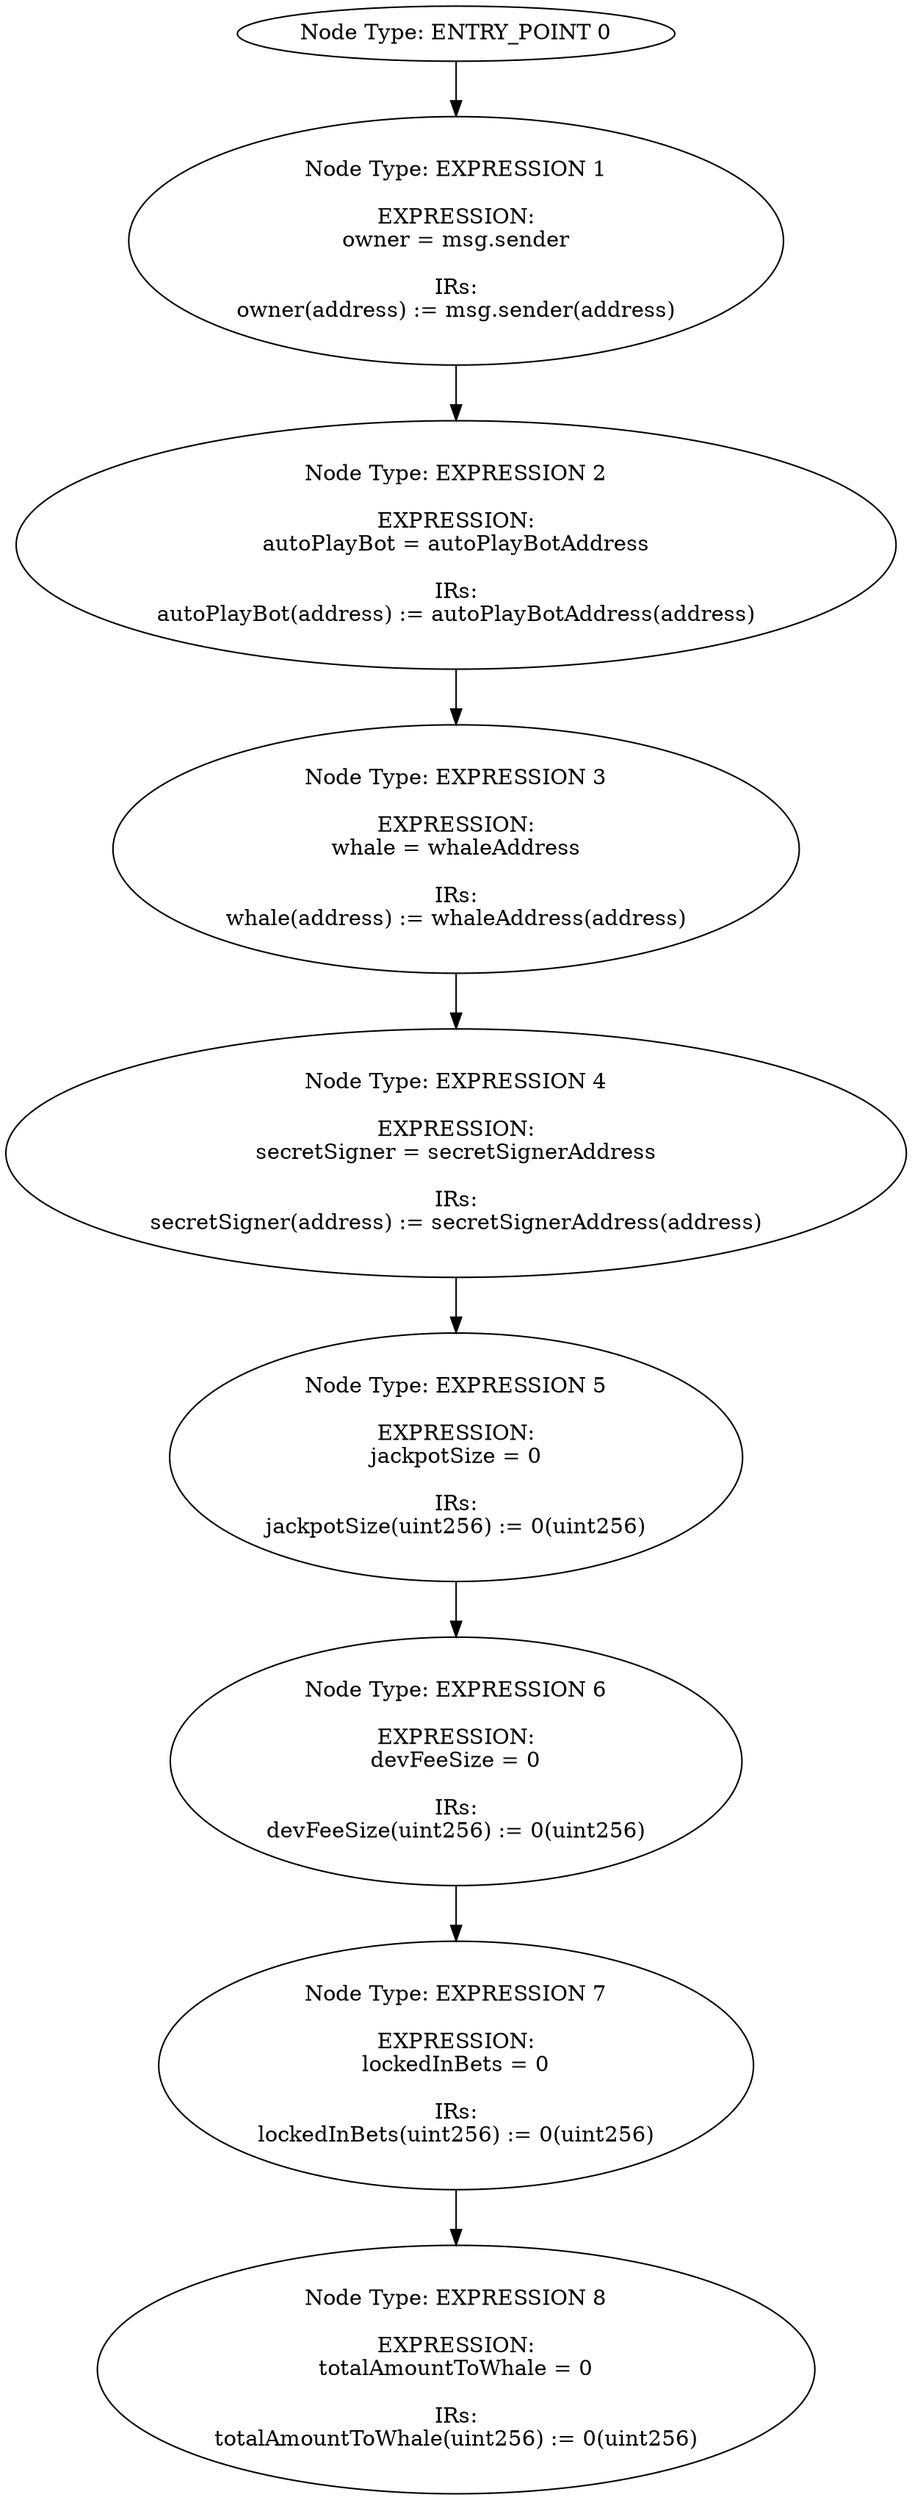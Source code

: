 digraph{
0[label="Node Type: ENTRY_POINT 0
"];
0->1;
1[label="Node Type: EXPRESSION 1

EXPRESSION:
owner = msg.sender

IRs:
owner(address) := msg.sender(address)"];
1->2;
2[label="Node Type: EXPRESSION 2

EXPRESSION:
autoPlayBot = autoPlayBotAddress

IRs:
autoPlayBot(address) := autoPlayBotAddress(address)"];
2->3;
3[label="Node Type: EXPRESSION 3

EXPRESSION:
whale = whaleAddress

IRs:
whale(address) := whaleAddress(address)"];
3->4;
4[label="Node Type: EXPRESSION 4

EXPRESSION:
secretSigner = secretSignerAddress

IRs:
secretSigner(address) := secretSignerAddress(address)"];
4->5;
5[label="Node Type: EXPRESSION 5

EXPRESSION:
jackpotSize = 0

IRs:
jackpotSize(uint256) := 0(uint256)"];
5->6;
6[label="Node Type: EXPRESSION 6

EXPRESSION:
devFeeSize = 0

IRs:
devFeeSize(uint256) := 0(uint256)"];
6->7;
7[label="Node Type: EXPRESSION 7

EXPRESSION:
lockedInBets = 0

IRs:
lockedInBets(uint256) := 0(uint256)"];
7->8;
8[label="Node Type: EXPRESSION 8

EXPRESSION:
totalAmountToWhale = 0

IRs:
totalAmountToWhale(uint256) := 0(uint256)"];
}
